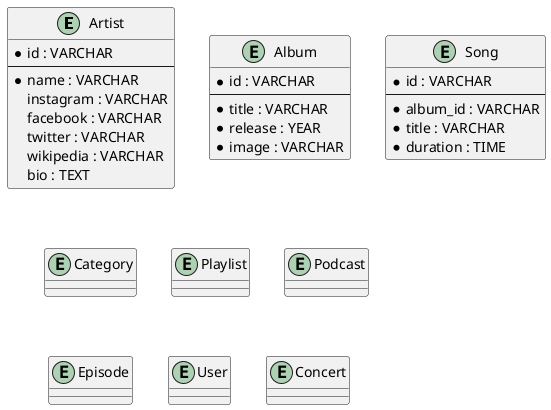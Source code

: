@startuml
entity Artist {
 * id : VARCHAR
 --
 * name : VARCHAR
 instagram : VARCHAR
 facebook : VARCHAR
 twitter : VARCHAR
 wikipedia : VARCHAR
 bio : TEXT
}

entity Album {
 * id : VARCHAR
 --
 * title : VARCHAR
 * release : YEAR
 * image : VARCHAR
}

entity Song {
 * id : VARCHAR
 --
 * album_id : VARCHAR
 * title : VARCHAR
 * duration : TIME
}

entity Category {

}

entity Playlist {

}

entity Podcast {

}

entity Episode {

}

entity User {

}

entity Concert {

}
@enduml
